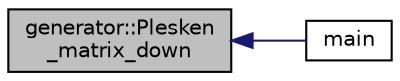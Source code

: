 digraph "generator::Plesken_matrix_down"
{
  edge [fontname="Helvetica",fontsize="10",labelfontname="Helvetica",labelfontsize="10"];
  node [fontname="Helvetica",fontsize="10",shape=record];
  rankdir="LR";
  Node16152 [label="generator::Plesken\l_matrix_down",height=0.2,width=0.4,color="black", fillcolor="grey75", style="filled", fontcolor="black"];
  Node16152 -> Node16153 [dir="back",color="midnightblue",fontsize="10",style="solid",fontname="Helvetica"];
  Node16153 [label="main",height=0.2,width=0.4,color="black", fillcolor="white", style="filled",URL="$de/d2d/graph_2graph_8_c.html#a217dbf8b442f20279ea00b898af96f52"];
}

